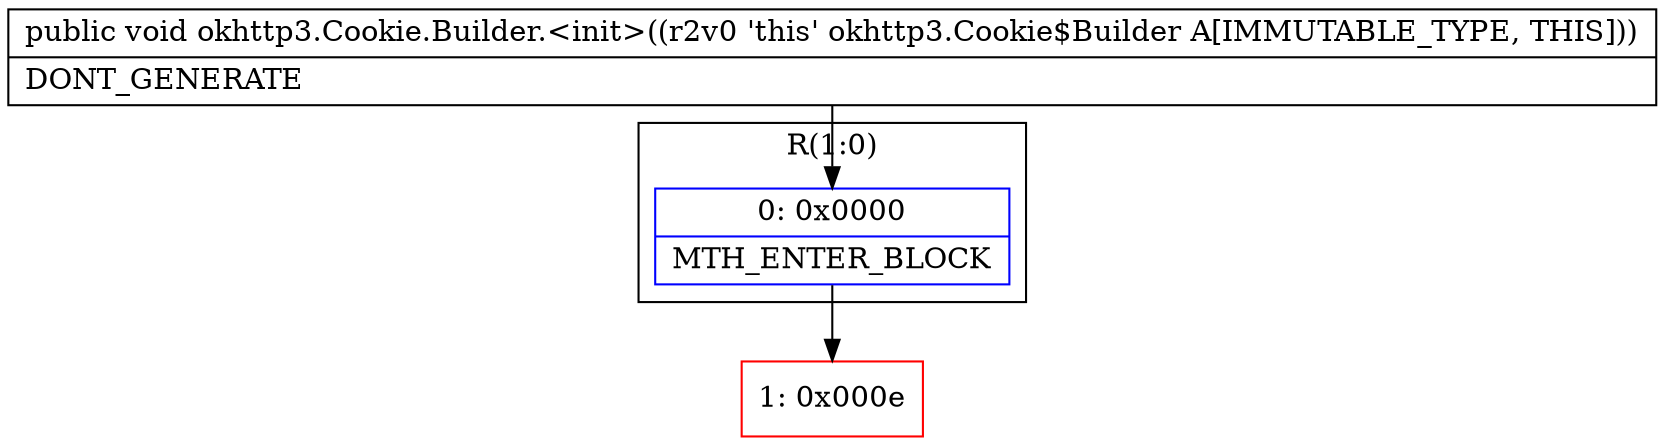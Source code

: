 digraph "CFG forokhttp3.Cookie.Builder.\<init\>()V" {
subgraph cluster_Region_273747186 {
label = "R(1:0)";
node [shape=record,color=blue];
Node_0 [shape=record,label="{0\:\ 0x0000|MTH_ENTER_BLOCK\l}"];
}
Node_1 [shape=record,color=red,label="{1\:\ 0x000e}"];
MethodNode[shape=record,label="{public void okhttp3.Cookie.Builder.\<init\>((r2v0 'this' okhttp3.Cookie$Builder A[IMMUTABLE_TYPE, THIS]))  | DONT_GENERATE\l}"];
MethodNode -> Node_0;
Node_0 -> Node_1;
}

